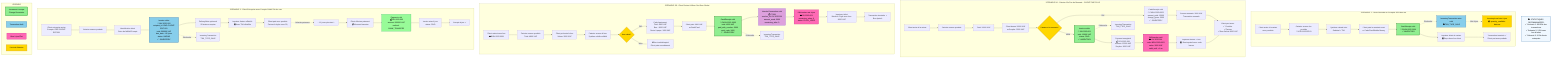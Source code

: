 graph TB
    subgraph "SCÉNARIO 1 : Vente Normale au Comptoir 95% des cas"
        S1_START[Client arrive à la caisse<br/>avec produits]
        S1_SCAN[Caissier scanne les produits<br/>👤 USR-CAISSE-01]
        S1_TOTAL[Système calcule total<br/>Subtotal + TVA]
        S1_PAY[Client paie le montant exact<br/>💵 Cash/Card/Mobile Money]
        S1_RECEIPT[CashReceipt créé<br/>📄 CASH-2025-0001<br/>✅ -INVENTORY]
        S1_PRINT[Imprimer ticket de caisse<br/>🖨️ Reçu donné au client]
        S1_INV_TXN[InventoryTransaction auto-créé<br/>📊 TXN_TYPE_SALE]
        S1_INV_LEVEL[InventoryLevel mis à jour<br/>📦 quantity_available diminue]
        S1_END[Transaction terminée ✓<br/>Client part avec produits]
        
        S1_START --> S1_SCAN
        S1_SCAN --> S1_TOTAL
        S1_TOTAL --> S1_PAY
        S1_PAY --> S1_RECEIPT
        S1_RECEIPT --> S1_PRINT
        S1_RECEIPT -.->|Déclenche| S1_INV_TXN
        S1_INV_TXN -.->|Met à jour| S1_INV_LEVEL
        S1_PRINT --> S1_END
        
        style S1_RECEIPT fill:#90EE90,stroke:#2d8f2d,stroke-width:3px,color:black
        style S1_INV_TXN fill:#87CEEB,stroke:#4682B4,stroke-width:2px,color:black
        style S1_INV_LEVEL fill:#FFD700,stroke:#DAA520,stroke-width:2px,color:black
    end
    
    subgraph "SCÉNARIO 2A : Caissier N'a Pas de Monnaie - CLIENT PAIE PLUS"
        S2_START[Client arrive à la caisse]
        S2_SCAN[Caissier scanne produits]
        S2_TOTAL[Total: 12000 XAF]
        S2_PAY[Client donne 15000 XAF<br/>💵 Surplus: 3000 XAF]
        S2_NO_CHANGE{Caissier a la monnaie?}
        S2_RECEIPT[CashReceipt créé<br/>📄 CASH-2025-0002<br/>amount_paid: 15000<br/>change_given: 3000<br/>✅ -INVENTORY]
        S2_GIVE_CHANGE[Donner monnaie: 3000 XAF<br/>Transaction normale]
        S2_INVOICE[Invoice créée<br/>📄 INV-2025-001<br/>total: 12000 XAF<br/>status: PAID<br/>✅ -INVENTORY]
        S2_PAYMENT[Payment enregistré<br/>💰 PAY-2025-001<br/>amount: 15000 XAF<br/>Surplus: 3000 XAF]
        S2_VOUCHER[GiftVoucher créé<br/>🎟️ GV-2025-001<br/>code: BON-2025-0001<br/>value: 3000 XAF<br/>valid_until: +1 an]
        S2_PRINT_BOTH[Imprimer facture + bon<br/>🖨️ Bon imprimé avec code-barres]
        S2_INV_TXN[InventoryTransaction<br/>TXN_TYPE_SALE]
        S2_END[Client part avec:<br/>✓ Produits<br/>✓ Facture<br/>✓ Bon d'achat 3000 XAF]
        
        S2_START --> S2_SCAN
        S2_SCAN --> S2_TOTAL
        S2_TOTAL --> S2_PAY
        S2_PAY --> S2_NO_CHANGE
        S2_NO_CHANGE -->|OUI| S2_RECEIPT
        S2_RECEIPT --> S2_GIVE_CHANGE
        S2_GIVE_CHANGE --> S2_END
        S2_NO_CHANGE -->|NON| S2_INVOICE
        S2_INVOICE --> S2_PAYMENT
        S2_PAYMENT --> S2_VOUCHER
        S2_VOUCHER --> S2_PRINT_BOTH
        S2_INVOICE -.->|Déclenche| S2_INV_TXN
        S2_PRINT_BOTH --> S2_END
        
        style S2_INVOICE fill:#90EE90,stroke:#2d8f2d,stroke-width:3px,color:black
        style S2_VOUCHER fill:#FF69B4,stroke:#C71585,stroke-width:3px,color:black
        style S2_NO_CHANGE fill:#FFD700,stroke:#DAA520,stroke-width:3px,color:black
    end
    
    subgraph "SCÉNARIO 2B : Client Revient Utiliser Son Bon d'Achat"
        S3_START[Client revient avec bon<br/>🎟️ BON-2025-0001]
        S3_SCAN[Caissier scanne produits<br/>Total: 4800 XAF]
        S3_PRESENT[Client présente le bon<br/>Valeur: 3000 XAF]
        S3_SCAN_VOUCHER[Caissier scanne le bon<br/>Système vérifie validité]
        S3_VALID{Bon valide?}
        S3_CALC[Calcul paiement:<br/>Total: 4800 XAF<br/>Bon: -3000 XAF<br/>Reste à payer: 1800 XAF]
        S3_PAY_REST[Client paie 1800 XAF<br/>💵 Cash/Card]
        S3_RECEIPT[CashReceipt créé<br/>📄 CASH-2025-0003<br/>total: 4800 XAF<br/>paid_with_voucher: 3000<br/>paid_cash: 1800<br/>✅ -INVENTORY]
        S3_VOUCHER_TXN[VoucherTransaction créé<br/>📋 VT-001<br/>voucher_id: GV-2025-001<br/>amount_used: 3000<br/>remaining_after: 0]
        S3_UPDATE_VOUCHER[GiftVoucher mis à jour<br/>🎟️ GV-2025-001<br/>remaining_value: 0<br/>status: FULLY_USED]
        S3_INV_TXN[InventoryTransaction<br/>TXN_TYPE_SALE]
        S3_PRINT[Imprimer ticket<br/>Mention: Payé avec bon 3000 XAF]
        S3_END[Transaction terminée ✓<br/>Bon épuisé]
        S3_REJECT[❌ Bon invalide/expiré<br/>Client paie normalement]
        
        S3_START --> S3_SCAN
        S3_SCAN --> S3_PRESENT
        S3_PRESENT --> S3_SCAN_VOUCHER
        S3_SCAN_VOUCHER --> S3_VALID
        S3_VALID -->|OUI| S3_CALC
        S3_VALID -->|NON| S3_REJECT
        S3_CALC --> S3_PAY_REST
        S3_PAY_REST --> S3_RECEIPT
        S3_RECEIPT --> S3_VOUCHER_TXN
        S3_VOUCHER_TXN --> S3_UPDATE_VOUCHER
        S3_RECEIPT -.->|Déclenche| S3_INV_TXN
        S3_UPDATE_VOUCHER --> S3_PRINT
        S3_PRINT --> S3_END
        
        style S3_RECEIPT fill:#90EE90,stroke:#2d8f2d,stroke-width:3px,color:black
        style S3_VOUCHER_TXN fill:#DDA0DD,stroke:#9370DB,stroke-width:2px,color:black
        style S3_UPDATE_VOUCHER fill:#FF69B4,stroke:#C71585,stroke-width:2px,color:black
        style S3_VALID fill:#FFD700,stroke:#DAA520,stroke-width:3px,color:black
    end
    
    subgraph "SCÉNARIO 3 : Client Entreprise avec Compte Crédit 5% des cas"
        S4_START[Client entreprise arrive<br/>Compte: CMP-CLIENT-ENT-001]
        S4_SCAN[Caissier scanne produits]
        S4_IDENTIFY[Identification client<br/>Carte de fidélité/Compte]
        S4_INVOICE[Invoice créée<br/>📄 INV-2025-002<br/>recipient_id: CMP-CLIENT-ENT-001<br/>total: 500000 XAF<br/>due_date: +30 jours<br/>status: UNPAID<br/>✅ -INVENTORY]
        S4_DELIVERY[DeliveryNote optionnel<br/>Si livraison requise]
        S4_INV_TXN[InventoryTransaction<br/>TXN_TYPE_SALE]
        S4_PRINT[Imprimer facture officielle<br/>🖨️ Avec TVA détaillée]
        S4_END[Client part avec produits<br/>Facture à régler sous 30j]
        S4_LATER[... 15 jours plus tard ...]
        S4_PAY[Client effectue paiement<br/>💳 Virement bancaire]
        S4_PAYMENT[Payment créé<br/>💰 PAY-2025-003<br/>amount: 500000 XAF<br/>method: BANK_TRANSFER]
        S4_UPDATE_INV[Invoice mise à jour<br/>status: PAID]
        S4_FINAL[Compte à jour ✓]
        
        S4_START --> S4_SCAN
        S4_SCAN --> S4_IDENTIFY
        S4_IDENTIFY --> S4_INVOICE
        S4_INVOICE --> S4_DELIVERY
        S4_INVOICE -.->|Déclenche| S4_INV_TXN
        S4_DELIVERY --> S4_PRINT
        S4_PRINT --> S4_END
        S4_END -.->|Délai de paiement| S4_LATER
        S4_LATER --> S4_PAY
        S4_PAY --> S4_PAYMENT
        S4_PAYMENT --> S4_UPDATE_INV
        S4_UPDATE_INV --> S4_FINAL
        
        style S4_INVOICE fill:#87CEEB,stroke:#4682B4,stroke-width:3px,color:black
        style S4_PAYMENT fill:#98FB98,stroke:#3CB371,stroke-width:2px,color:black
    end
    
    subgraph "LÉGENDE"
        LEG1[Document Principal<br/>Change l'inventaire]
        LEG2[Transaction Audit]
        LEG3[Mise à jour État]
        LEG4[Point de Décision]
        
        style LEG1 fill:#90EE90,stroke:#2d8f2d,stroke-width:3px,color:black
        style LEG2 fill:#87CEEB,stroke:#4682B4,stroke-width:2px,color:black
        style LEG3 fill:#FF69B4,stroke:#C71585,stroke-width:2px,color:black
        style LEG4 fill:#FFD700,stroke:#DAA520,stroke-width:3px,color:black
    end
    
    note1[📊 STATISTIQUES RECOMMANDÉES:<br/>✓ Scénario 1: 90-95% des transactions<br/>✓ Scénario 2: 2-5% avec bon d'achat<br/>✓ Scénario 3: 3-5% clients entreprise]
    
    style note1 fill:#F0F8FF,stroke:#4682B4,stroke-width:2px,color:black